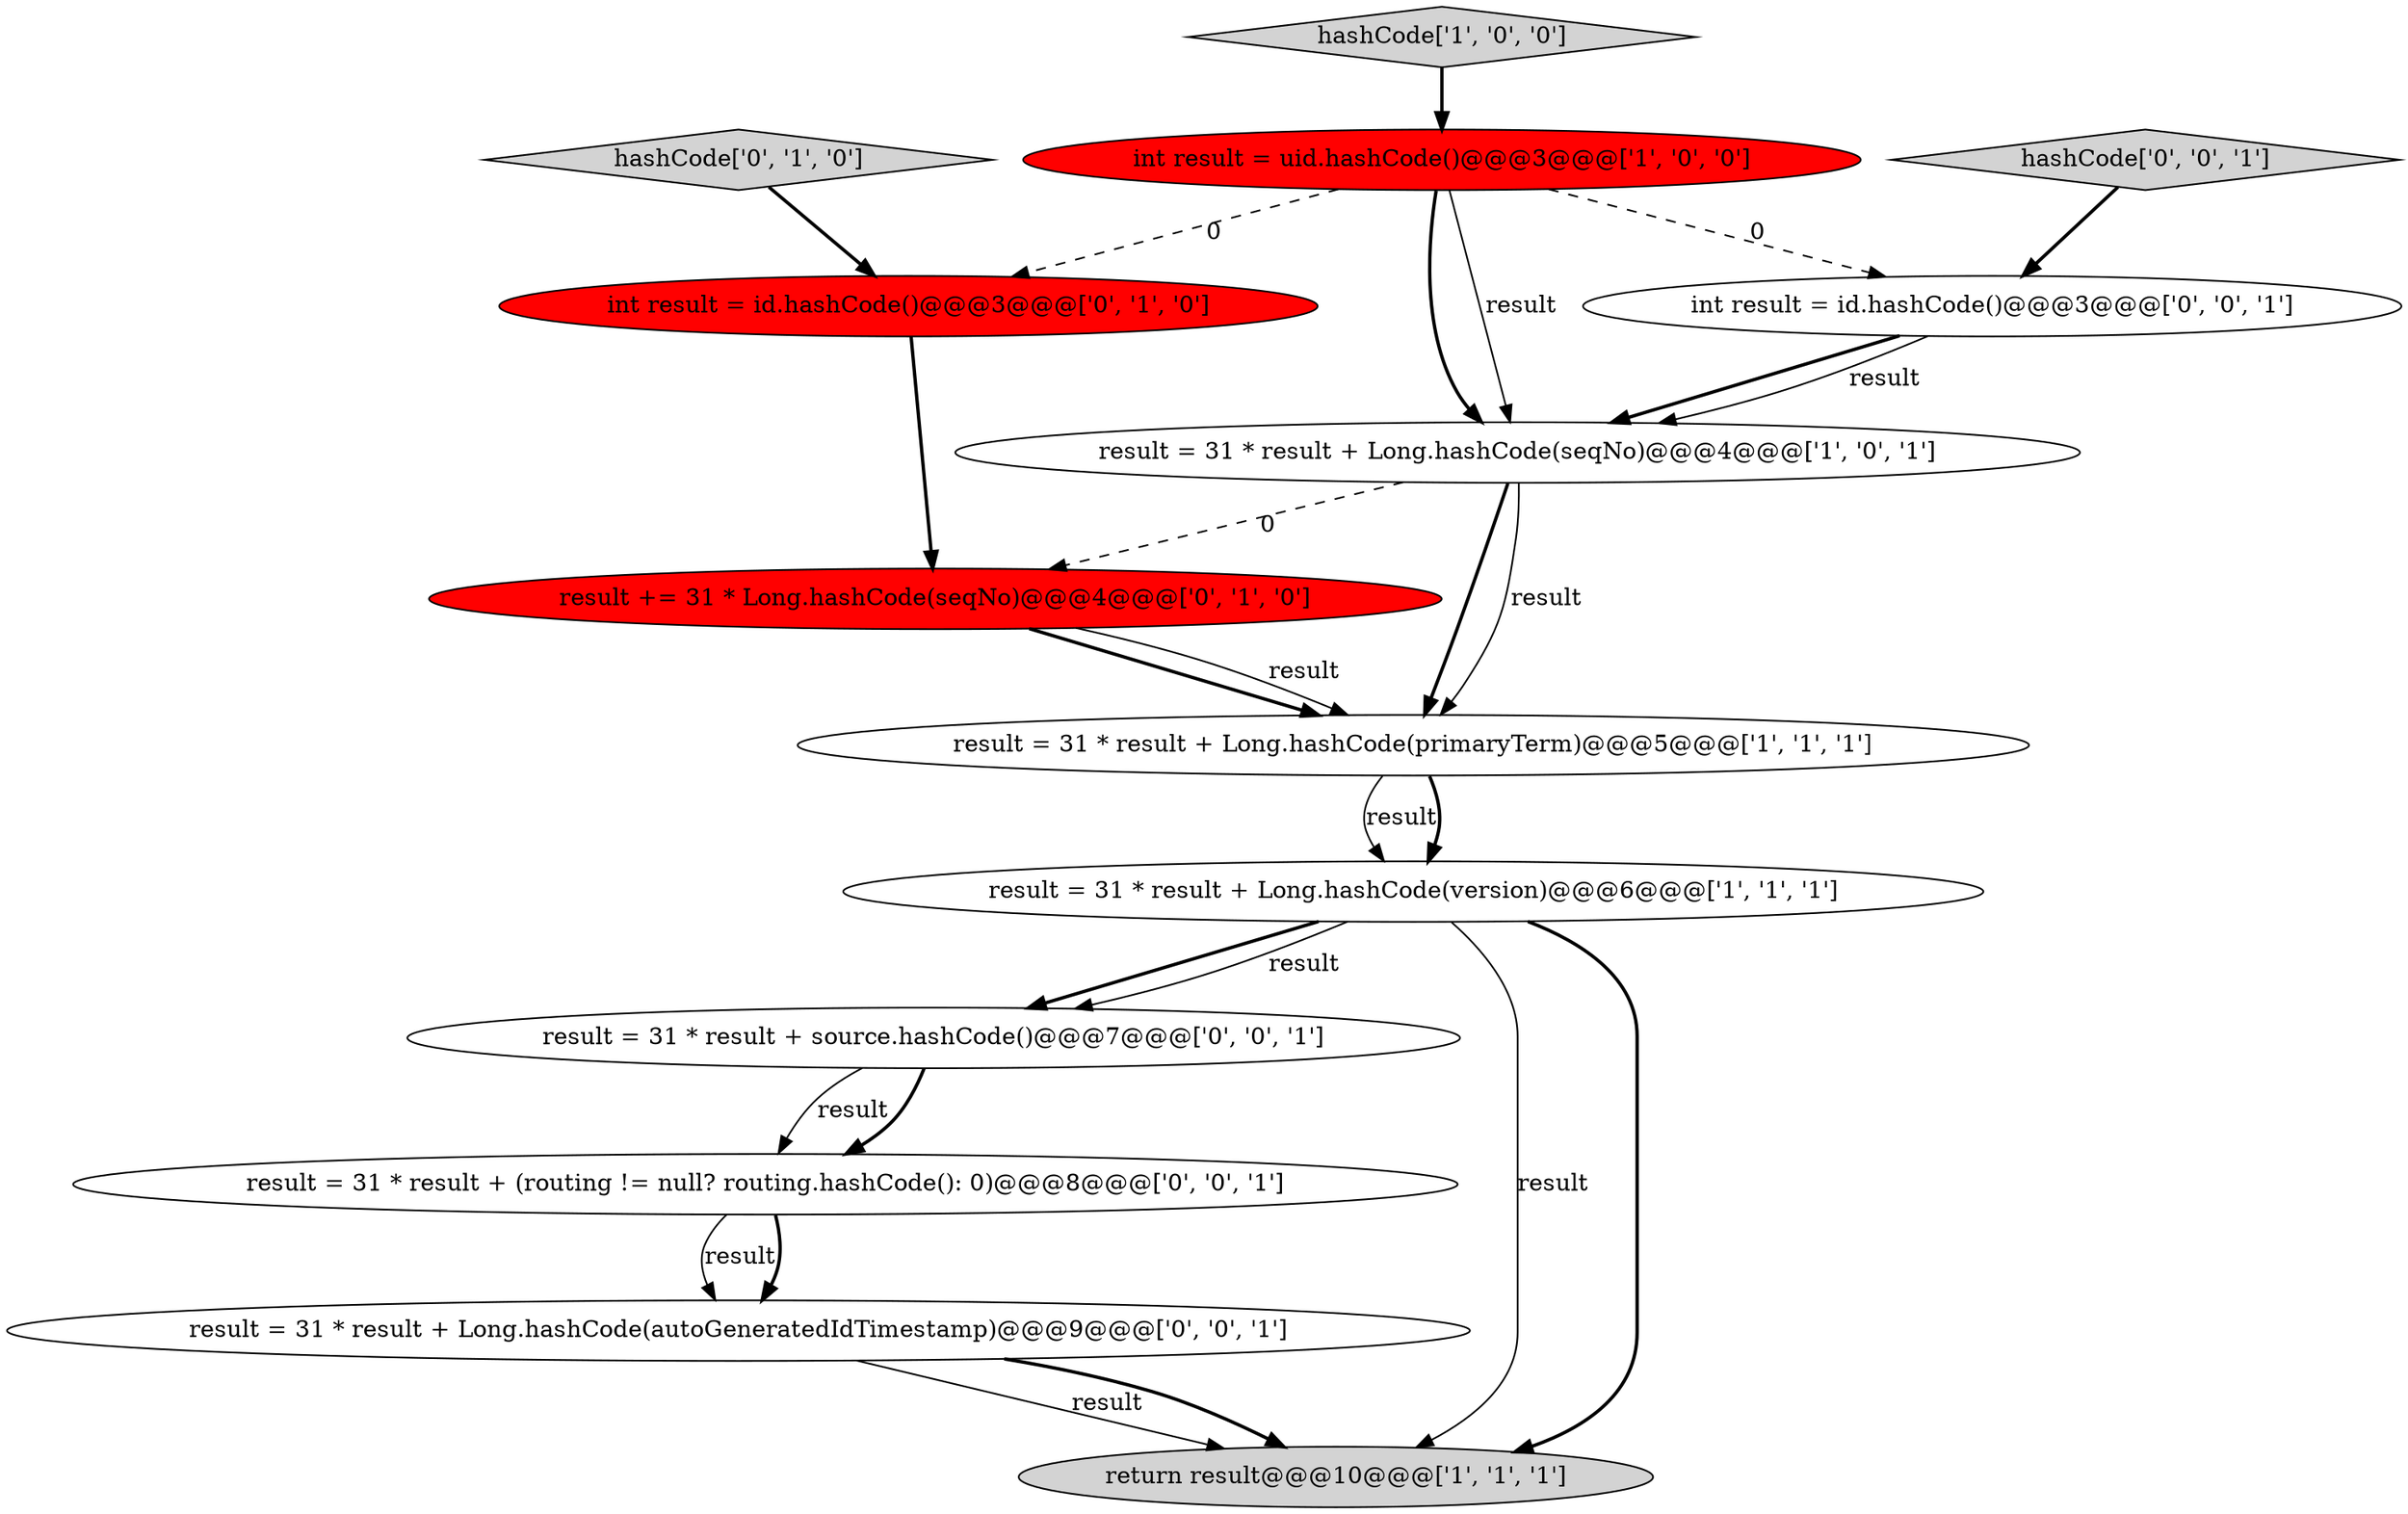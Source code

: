 digraph {
5 [style = filled, label = "hashCode['1', '0', '0']", fillcolor = lightgray, shape = diamond image = "AAA0AAABBB1BBB"];
12 [style = filled, label = "result = 31 * result + source.hashCode()@@@7@@@['0', '0', '1']", fillcolor = white, shape = ellipse image = "AAA0AAABBB3BBB"];
13 [style = filled, label = "result = 31 * result + Long.hashCode(autoGeneratedIdTimestamp)@@@9@@@['0', '0', '1']", fillcolor = white, shape = ellipse image = "AAA0AAABBB3BBB"];
4 [style = filled, label = "result = 31 * result + Long.hashCode(primaryTerm)@@@5@@@['1', '1', '1']", fillcolor = white, shape = ellipse image = "AAA0AAABBB1BBB"];
1 [style = filled, label = "return result@@@10@@@['1', '1', '1']", fillcolor = lightgray, shape = ellipse image = "AAA0AAABBB1BBB"];
2 [style = filled, label = "int result = uid.hashCode()@@@3@@@['1', '0', '0']", fillcolor = red, shape = ellipse image = "AAA1AAABBB1BBB"];
7 [style = filled, label = "int result = id.hashCode()@@@3@@@['0', '1', '0']", fillcolor = red, shape = ellipse image = "AAA1AAABBB2BBB"];
8 [style = filled, label = "hashCode['0', '1', '0']", fillcolor = lightgray, shape = diamond image = "AAA0AAABBB2BBB"];
9 [style = filled, label = "result = 31 * result + (routing != null? routing.hashCode(): 0)@@@8@@@['0', '0', '1']", fillcolor = white, shape = ellipse image = "AAA0AAABBB3BBB"];
6 [style = filled, label = "result += 31 * Long.hashCode(seqNo)@@@4@@@['0', '1', '0']", fillcolor = red, shape = ellipse image = "AAA1AAABBB2BBB"];
3 [style = filled, label = "result = 31 * result + Long.hashCode(seqNo)@@@4@@@['1', '0', '1']", fillcolor = white, shape = ellipse image = "AAA0AAABBB1BBB"];
10 [style = filled, label = "int result = id.hashCode()@@@3@@@['0', '0', '1']", fillcolor = white, shape = ellipse image = "AAA0AAABBB3BBB"];
0 [style = filled, label = "result = 31 * result + Long.hashCode(version)@@@6@@@['1', '1', '1']", fillcolor = white, shape = ellipse image = "AAA0AAABBB1BBB"];
11 [style = filled, label = "hashCode['0', '0', '1']", fillcolor = lightgray, shape = diamond image = "AAA0AAABBB3BBB"];
4->0 [style = solid, label="result"];
3->6 [style = dashed, label="0"];
12->9 [style = solid, label="result"];
9->13 [style = solid, label="result"];
0->12 [style = bold, label=""];
2->3 [style = bold, label=""];
10->3 [style = bold, label=""];
13->1 [style = solid, label="result"];
2->7 [style = dashed, label="0"];
12->9 [style = bold, label=""];
3->4 [style = bold, label=""];
13->1 [style = bold, label=""];
8->7 [style = bold, label=""];
4->0 [style = bold, label=""];
2->10 [style = dashed, label="0"];
0->1 [style = solid, label="result"];
6->4 [style = bold, label=""];
5->2 [style = bold, label=""];
11->10 [style = bold, label=""];
0->1 [style = bold, label=""];
7->6 [style = bold, label=""];
0->12 [style = solid, label="result"];
6->4 [style = solid, label="result"];
10->3 [style = solid, label="result"];
2->3 [style = solid, label="result"];
3->4 [style = solid, label="result"];
9->13 [style = bold, label=""];
}
